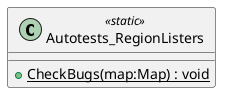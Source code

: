 @startuml
class Autotests_RegionListers <<static>> {
    + {static} CheckBugs(map:Map) : void
}
@enduml
